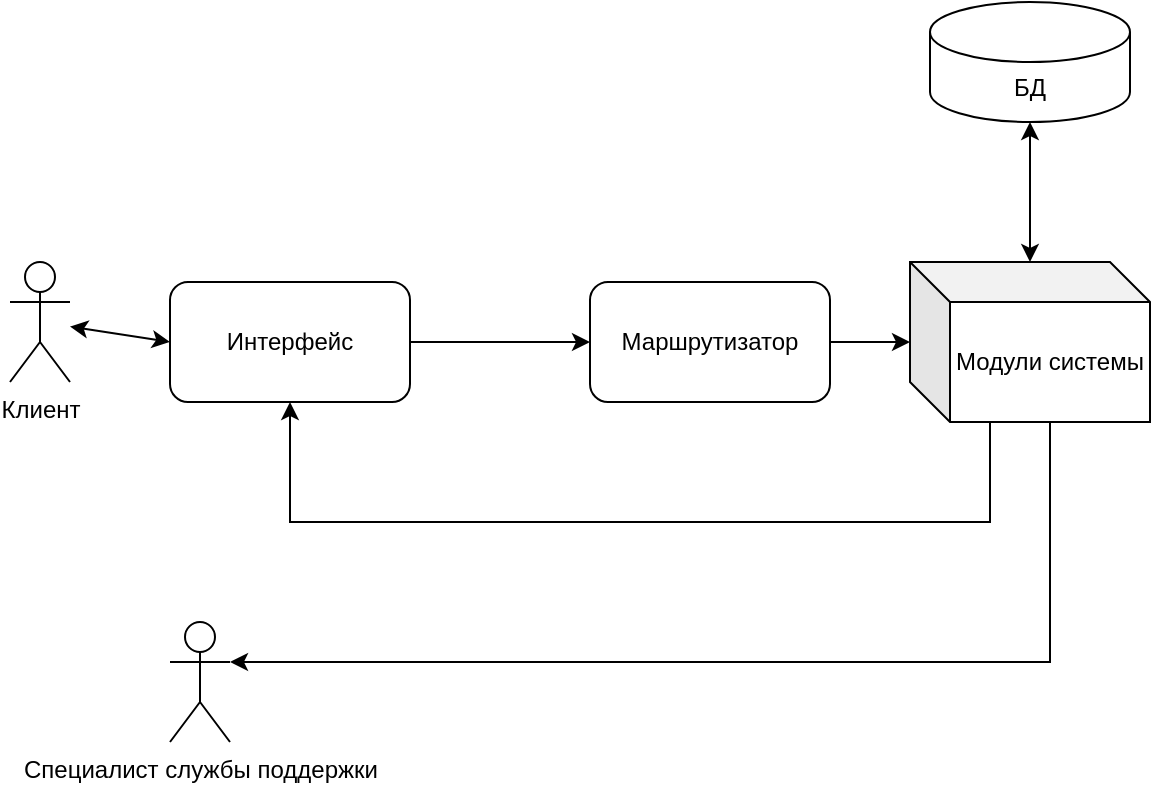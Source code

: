 <mxfile version="14.1.9" type="github" pages="2">
  <diagram id="5ny_hkW94YEiuJy4lOPB" name="Page-1">
    <mxGraphModel dx="873" dy="1730" grid="1" gridSize="10" guides="1" tooltips="1" connect="1" arrows="1" fold="1" page="1" pageScale="1" pageWidth="827" pageHeight="1169" math="0" shadow="0">
      <root>
        <mxCell id="0" />
        <mxCell id="1" parent="0" />
        <mxCell id="7R8sF69MjdFVeZWc7gcs-1" value="Клиент&lt;br&gt;" style="shape=umlActor;verticalLabelPosition=bottom;verticalAlign=top;html=1;outlineConnect=0;" vertex="1" parent="1">
          <mxGeometry x="10" y="100" width="30" height="60" as="geometry" />
        </mxCell>
        <mxCell id="7R8sF69MjdFVeZWc7gcs-2" value="Специалист службы поддержки" style="shape=umlActor;verticalLabelPosition=bottom;verticalAlign=top;html=1;outlineConnect=0;" vertex="1" parent="1">
          <mxGeometry x="90" y="280" width="30" height="60" as="geometry" />
        </mxCell>
        <mxCell id="7R8sF69MjdFVeZWc7gcs-7" style="edgeStyle=orthogonalEdgeStyle;rounded=0;orthogonalLoop=1;jettySize=auto;html=1;exitX=1;exitY=0.5;exitDx=0;exitDy=0;" edge="1" parent="1" source="7R8sF69MjdFVeZWc7gcs-3" target="7R8sF69MjdFVeZWc7gcs-6">
          <mxGeometry relative="1" as="geometry" />
        </mxCell>
        <mxCell id="7R8sF69MjdFVeZWc7gcs-3" value="Маршрутизатор" style="rounded=1;whiteSpace=wrap;html=1;" vertex="1" parent="1">
          <mxGeometry x="300" y="110" width="120" height="60" as="geometry" />
        </mxCell>
        <mxCell id="7R8sF69MjdFVeZWc7gcs-10" style="edgeStyle=orthogonalEdgeStyle;rounded=0;orthogonalLoop=1;jettySize=auto;html=1;exitX=0;exitY=0;exitDx=70;exitDy=80;exitPerimeter=0;entryX=1;entryY=0.333;entryDx=0;entryDy=0;entryPerimeter=0;" edge="1" parent="1" source="7R8sF69MjdFVeZWc7gcs-6" target="7R8sF69MjdFVeZWc7gcs-2">
          <mxGeometry relative="1" as="geometry" />
        </mxCell>
        <mxCell id="7R8sF69MjdFVeZWc7gcs-15" style="edgeStyle=orthogonalEdgeStyle;rounded=0;orthogonalLoop=1;jettySize=auto;html=1;exitX=0;exitY=0;exitDx=20;exitDy=80;exitPerimeter=0;entryX=0.5;entryY=1;entryDx=0;entryDy=0;" edge="1" parent="1" source="7R8sF69MjdFVeZWc7gcs-6" target="7R8sF69MjdFVeZWc7gcs-11">
          <mxGeometry relative="1" as="geometry">
            <Array as="points">
              <mxPoint x="500" y="180" />
              <mxPoint x="500" y="230" />
              <mxPoint x="150" y="230" />
            </Array>
          </mxGeometry>
        </mxCell>
        <mxCell id="7R8sF69MjdFVeZWc7gcs-6" value="Модули системы" style="shape=cube;whiteSpace=wrap;html=1;boundedLbl=1;backgroundOutline=1;darkOpacity=0.05;darkOpacity2=0.1;" vertex="1" parent="1">
          <mxGeometry x="460" y="100" width="120" height="80" as="geometry" />
        </mxCell>
        <mxCell id="7R8sF69MjdFVeZWc7gcs-8" value="БД" style="shape=cylinder3;whiteSpace=wrap;html=1;boundedLbl=1;backgroundOutline=1;size=15;" vertex="1" parent="1">
          <mxGeometry x="470" y="-30" width="100" height="60" as="geometry" />
        </mxCell>
        <mxCell id="7R8sF69MjdFVeZWc7gcs-9" value="" style="endArrow=classic;startArrow=classic;html=1;entryX=0.5;entryY=1;entryDx=0;entryDy=0;entryPerimeter=0;" edge="1" parent="1" source="7R8sF69MjdFVeZWc7gcs-6" target="7R8sF69MjdFVeZWc7gcs-8">
          <mxGeometry width="50" height="50" relative="1" as="geometry">
            <mxPoint x="330" y="260" as="sourcePoint" />
            <mxPoint x="500" y="70" as="targetPoint" />
          </mxGeometry>
        </mxCell>
        <mxCell id="7R8sF69MjdFVeZWc7gcs-12" style="edgeStyle=orthogonalEdgeStyle;rounded=0;orthogonalLoop=1;jettySize=auto;html=1;exitX=1;exitY=0.5;exitDx=0;exitDy=0;" edge="1" parent="1" source="7R8sF69MjdFVeZWc7gcs-11" target="7R8sF69MjdFVeZWc7gcs-3">
          <mxGeometry relative="1" as="geometry" />
        </mxCell>
        <mxCell id="7R8sF69MjdFVeZWc7gcs-11" value="Интерфейс" style="rounded=1;whiteSpace=wrap;html=1;" vertex="1" parent="1">
          <mxGeometry x="90" y="110" width="120" height="60" as="geometry" />
        </mxCell>
        <mxCell id="7R8sF69MjdFVeZWc7gcs-14" value="" style="endArrow=classic;startArrow=classic;html=1;entryX=0;entryY=0.5;entryDx=0;entryDy=0;" edge="1" parent="1" source="7R8sF69MjdFVeZWc7gcs-1" target="7R8sF69MjdFVeZWc7gcs-11">
          <mxGeometry width="50" height="50" relative="1" as="geometry">
            <mxPoint x="330" y="260" as="sourcePoint" />
            <mxPoint x="380" y="210" as="targetPoint" />
          </mxGeometry>
        </mxCell>
      </root>
    </mxGraphModel>
  </diagram>
  <diagram id="InG_dG1mK5OQ_xZbI4cQ" name="Page-2">
    <mxGraphModel dx="1484" dy="954" grid="1" gridSize="10" guides="1" tooltips="1" connect="1" arrows="1" fold="1" page="1" pageScale="1" pageWidth="827" pageHeight="1169" math="0" shadow="0">
      <root>
        <mxCell id="uuokkJOY7Ae6FM4cX52a-0" />
        <mxCell id="uuokkJOY7Ae6FM4cX52a-1" parent="uuokkJOY7Ae6FM4cX52a-0" />
        <mxCell id="uuokkJOY7Ae6FM4cX52a-4" style="edgeStyle=orthogonalEdgeStyle;rounded=0;orthogonalLoop=1;jettySize=auto;html=1;exitX=0.5;exitY=0.5;exitDx=0;exitDy=0;exitPerimeter=0;entryX=0;entryY=0.5;entryDx=0;entryDy=0;" edge="1" parent="uuokkJOY7Ae6FM4cX52a-1" source="uuokkJOY7Ae6FM4cX52a-2" target="uuokkJOY7Ae6FM4cX52a-3">
          <mxGeometry relative="1" as="geometry" />
        </mxCell>
        <mxCell id="uuokkJOY7Ae6FM4cX52a-15" style="edgeStyle=orthogonalEdgeStyle;rounded=0;orthogonalLoop=1;jettySize=auto;html=1;exitX=0.5;exitY=0.5;exitDx=0;exitDy=0;exitPerimeter=0;entryX=0;entryY=0.5;entryDx=0;entryDy=0;" edge="1" parent="uuokkJOY7Ae6FM4cX52a-1" source="uuokkJOY7Ae6FM4cX52a-2" target="uuokkJOY7Ae6FM4cX52a-14">
          <mxGeometry relative="1" as="geometry" />
        </mxCell>
        <mxCell id="uuokkJOY7Ae6FM4cX52a-33" style="edgeStyle=orthogonalEdgeStyle;rounded=0;orthogonalLoop=1;jettySize=auto;html=1;exitX=0.5;exitY=0.5;exitDx=0;exitDy=0;exitPerimeter=0;entryX=0;entryY=0.5;entryDx=0;entryDy=0;" edge="1" parent="uuokkJOY7Ae6FM4cX52a-1" source="uuokkJOY7Ae6FM4cX52a-2" target="uuokkJOY7Ae6FM4cX52a-32">
          <mxGeometry relative="1" as="geometry">
            <mxPoint x="320" y="690" as="targetPoint" />
            <Array as="points">
              <mxPoint x="170" y="190" />
              <mxPoint x="170" y="685" />
            </Array>
          </mxGeometry>
        </mxCell>
        <mxCell id="uuokkJOY7Ae6FM4cX52a-2" value="Клиент&amp;nbsp;" style="shape=umlActor;verticalLabelPosition=bottom;verticalAlign=top;html=1;outlineConnect=0;" vertex="1" parent="uuokkJOY7Ae6FM4cX52a-1">
          <mxGeometry x="40" y="160" width="30" height="60" as="geometry" />
        </mxCell>
        <mxCell id="uuokkJOY7Ae6FM4cX52a-3" value="Подключение интернета" style="ellipse;whiteSpace=wrap;html=1;" vertex="1" parent="uuokkJOY7Ae6FM4cX52a-1">
          <mxGeometry x="260" y="80" width="120" height="40" as="geometry" />
        </mxCell>
        <mxCell id="uuokkJOY7Ae6FM4cX52a-5" value="Модуль&amp;nbsp; &quot;Подключение интернета&quot;" style="text;html=1;strokeColor=none;fillColor=none;align=center;verticalAlign=middle;whiteSpace=wrap;rounded=0;" vertex="1" parent="uuokkJOY7Ae6FM4cX52a-1">
          <mxGeometry x="250" y="40" width="250" height="20" as="geometry" />
        </mxCell>
        <mxCell id="uuokkJOY7Ae6FM4cX52a-26" style="rounded=0;orthogonalLoop=1;jettySize=auto;html=1;exitX=0;exitY=0.5;exitDx=0;exitDy=0;" edge="1" parent="uuokkJOY7Ae6FM4cX52a-1" source="uuokkJOY7Ae6FM4cX52a-6">
          <mxGeometry relative="1" as="geometry">
            <mxPoint x="380" y="100" as="targetPoint" />
          </mxGeometry>
        </mxCell>
        <mxCell id="uuokkJOY7Ae6FM4cX52a-6" value="Запрос ФИО" style="ellipse;whiteSpace=wrap;html=1;" vertex="1" parent="uuokkJOY7Ae6FM4cX52a-1">
          <mxGeometry x="425" y="70" width="70" height="30" as="geometry" />
        </mxCell>
        <mxCell id="uuokkJOY7Ae6FM4cX52a-25" style="rounded=0;orthogonalLoop=1;jettySize=auto;html=1;exitX=0;exitY=0.5;exitDx=0;exitDy=0;entryX=1;entryY=0.5;entryDx=0;entryDy=0;" edge="1" parent="uuokkJOY7Ae6FM4cX52a-1" source="uuokkJOY7Ae6FM4cX52a-7" target="uuokkJOY7Ae6FM4cX52a-3">
          <mxGeometry relative="1" as="geometry" />
        </mxCell>
        <mxCell id="uuokkJOY7Ae6FM4cX52a-7" value="Запрос телефона" style="ellipse;whiteSpace=wrap;html=1;" vertex="1" parent="uuokkJOY7Ae6FM4cX52a-1">
          <mxGeometry x="415" y="130" width="80" height="30" as="geometry" />
        </mxCell>
        <mxCell id="uuokkJOY7Ae6FM4cX52a-8" value="&amp;lt;&amp;lt;include&amp;gt;&amp;gt;" style="html=1;verticalAlign=bottom;labelBackgroundColor=none;endArrow=open;endFill=0;dashed=1;exitX=0;exitY=0.5;exitDx=0;exitDy=0;entryX=1;entryY=0.5;entryDx=0;entryDy=0;" edge="1" parent="uuokkJOY7Ae6FM4cX52a-1" source="uuokkJOY7Ae6FM4cX52a-24" target="uuokkJOY7Ae6FM4cX52a-6">
          <mxGeometry width="160" relative="1" as="geometry">
            <mxPoint x="320" y="260" as="sourcePoint" />
            <mxPoint x="480" y="260" as="targetPoint" />
          </mxGeometry>
        </mxCell>
        <mxCell id="uuokkJOY7Ae6FM4cX52a-9" value="&amp;lt;&amp;lt;include&amp;gt;&amp;gt;" style="html=1;verticalAlign=bottom;labelBackgroundColor=none;endArrow=open;endFill=0;dashed=1;exitX=0;exitY=0.5;exitDx=0;exitDy=0;entryX=1;entryY=0.5;entryDx=0;entryDy=0;" edge="1" parent="uuokkJOY7Ae6FM4cX52a-1" source="uuokkJOY7Ae6FM4cX52a-24" target="uuokkJOY7Ae6FM4cX52a-7">
          <mxGeometry width="160" relative="1" as="geometry">
            <mxPoint x="320" y="260" as="sourcePoint" />
            <mxPoint x="480" y="260" as="targetPoint" />
          </mxGeometry>
        </mxCell>
        <mxCell id="uuokkJOY7Ae6FM4cX52a-10" value="Создание заявки на выезд специалиста" style="ellipse;whiteSpace=wrap;html=1;" vertex="1" parent="uuokkJOY7Ae6FM4cX52a-1">
          <mxGeometry x="545" y="200" width="90" height="60" as="geometry" />
        </mxCell>
        <mxCell id="uuokkJOY7Ae6FM4cX52a-11" value="Проверка наличия клинента" style="ellipse;whiteSpace=wrap;html=1;" vertex="1" parent="uuokkJOY7Ae6FM4cX52a-1">
          <mxGeometry x="460" y="170" width="85" height="50" as="geometry" />
        </mxCell>
        <mxCell id="uuokkJOY7Ae6FM4cX52a-12" value="Создание клиента" style="ellipse;whiteSpace=wrap;html=1;direction=south;" vertex="1" parent="uuokkJOY7Ae6FM4cX52a-1">
          <mxGeometry x="590" y="150" width="70" height="30" as="geometry" />
        </mxCell>
        <mxCell id="uuokkJOY7Ae6FM4cX52a-13" value="&amp;lt;&amp;lt;extend&amp;gt;&amp;gt;" style="html=1;verticalAlign=bottom;labelBackgroundColor=none;endArrow=open;endFill=0;dashed=1;exitX=0.5;exitY=1;exitDx=0;exitDy=0;entryX=1;entryY=0.5;entryDx=0;entryDy=0;" edge="1" parent="uuokkJOY7Ae6FM4cX52a-1" source="uuokkJOY7Ae6FM4cX52a-12" target="uuokkJOY7Ae6FM4cX52a-11">
          <mxGeometry width="160" relative="1" as="geometry">
            <mxPoint x="400" y="240" as="sourcePoint" />
            <mxPoint x="560" y="240" as="targetPoint" />
          </mxGeometry>
        </mxCell>
        <mxCell id="uuokkJOY7Ae6FM4cX52a-14" value="Запрос баланса на счете" style="ellipse;whiteSpace=wrap;html=1;" vertex="1" parent="uuokkJOY7Ae6FM4cX52a-1">
          <mxGeometry x="265" y="360" width="110" height="40" as="geometry" />
        </mxCell>
        <mxCell id="uuokkJOY7Ae6FM4cX52a-16" value="Модуль &quot;Запрос баланса на счете&quot;" style="text;html=1;strokeColor=none;fillColor=none;align=center;verticalAlign=middle;whiteSpace=wrap;rounded=0;" vertex="1" parent="uuokkJOY7Ae6FM4cX52a-1">
          <mxGeometry x="255" y="300" width="240" height="20" as="geometry" />
        </mxCell>
        <mxCell id="uuokkJOY7Ae6FM4cX52a-28" style="edgeStyle=none;rounded=0;orthogonalLoop=1;jettySize=auto;html=1;exitX=0;exitY=0.5;exitDx=0;exitDy=0;entryX=1;entryY=0.5;entryDx=0;entryDy=0;" edge="1" parent="uuokkJOY7Ae6FM4cX52a-1" source="uuokkJOY7Ae6FM4cX52a-17" target="uuokkJOY7Ae6FM4cX52a-14">
          <mxGeometry relative="1" as="geometry" />
        </mxCell>
        <mxCell id="uuokkJOY7Ae6FM4cX52a-17" value="Запрос номера договора" style="ellipse;whiteSpace=wrap;html=1;" vertex="1" parent="uuokkJOY7Ae6FM4cX52a-1">
          <mxGeometry x="413" y="390" width="87" height="50" as="geometry" />
        </mxCell>
        <mxCell id="uuokkJOY7Ae6FM4cX52a-18" value="&amp;lt;&amp;lt;extend&amp;gt;&amp;gt;" style="html=1;verticalAlign=bottom;labelBackgroundColor=none;endArrow=open;endFill=0;dashed=1;" edge="1" parent="uuokkJOY7Ae6FM4cX52a-1">
          <mxGeometry width="160" relative="1" as="geometry">
            <mxPoint x="400" y="330" as="sourcePoint" />
            <mxPoint x="560" y="330" as="targetPoint" />
          </mxGeometry>
        </mxCell>
        <mxCell id="uuokkJOY7Ae6FM4cX52a-19" value="&amp;lt;&amp;lt;extend&amp;gt;&amp;gt;" style="html=1;verticalAlign=bottom;labelBackgroundColor=none;endArrow=open;endFill=0;dashed=1;" edge="1" parent="uuokkJOY7Ae6FM4cX52a-1">
          <mxGeometry width="160" relative="1" as="geometry">
            <mxPoint x="400" y="330" as="sourcePoint" />
            <mxPoint x="560" y="330" as="targetPoint" />
          </mxGeometry>
        </mxCell>
        <mxCell id="uuokkJOY7Ae6FM4cX52a-20" value="&amp;lt;&amp;lt;include&amp;gt;&amp;gt;" style="html=1;verticalAlign=bottom;labelBackgroundColor=none;endArrow=open;endFill=0;dashed=1;exitX=0;exitY=0.5;exitDx=0;exitDy=0;entryX=1;entryY=0.5;entryDx=0;entryDy=0;" edge="1" parent="uuokkJOY7Ae6FM4cX52a-1" source="uuokkJOY7Ae6FM4cX52a-24" target="uuokkJOY7Ae6FM4cX52a-17">
          <mxGeometry width="160" relative="1" as="geometry">
            <mxPoint x="320" y="520" as="sourcePoint" />
            <mxPoint x="480" y="520" as="targetPoint" />
          </mxGeometry>
        </mxCell>
        <mxCell id="uuokkJOY7Ae6FM4cX52a-21" value="&amp;lt;&amp;lt;include&amp;gt;&amp;gt;" style="html=1;verticalAlign=bottom;labelBackgroundColor=none;endArrow=open;endFill=0;dashed=1;entryX=1;entryY=0.5;entryDx=0;entryDy=0;exitX=0;exitY=0.5;exitDx=0;exitDy=0;" edge="1" parent="uuokkJOY7Ae6FM4cX52a-1" source="uuokkJOY7Ae6FM4cX52a-29" target="uuokkJOY7Ae6FM4cX52a-30">
          <mxGeometry width="160" relative="1" as="geometry">
            <mxPoint x="350" y="560" as="sourcePoint" />
            <mxPoint x="510" y="560" as="targetPoint" />
          </mxGeometry>
        </mxCell>
        <mxCell id="uuokkJOY7Ae6FM4cX52a-23" value="Проверка наличия договора" style="ellipse;whiteSpace=wrap;html=1;" vertex="1" parent="uuokkJOY7Ae6FM4cX52a-1">
          <mxGeometry x="585" y="390" width="80" height="55" as="geometry" />
        </mxCell>
        <mxCell id="uuokkJOY7Ae6FM4cX52a-24" value="Запрос данных" style="ellipse;whiteSpace=wrap;html=1;" vertex="1" parent="uuokkJOY7Ae6FM4cX52a-1">
          <mxGeometry x="910" y="105" width="120" height="80" as="geometry" />
        </mxCell>
        <mxCell id="uuokkJOY7Ae6FM4cX52a-29" value="Расчет остатка" style="ellipse;whiteSpace=wrap;html=1;" vertex="1" parent="uuokkJOY7Ae6FM4cX52a-1">
          <mxGeometry x="555" y="460" width="70" height="30" as="geometry" />
        </mxCell>
        <mxCell id="uuokkJOY7Ae6FM4cX52a-31" style="edgeStyle=none;rounded=0;orthogonalLoop=1;jettySize=auto;html=1;exitX=0;exitY=0.5;exitDx=0;exitDy=0;" edge="1" parent="uuokkJOY7Ae6FM4cX52a-1" source="uuokkJOY7Ae6FM4cX52a-30" target="uuokkJOY7Ae6FM4cX52a-14">
          <mxGeometry relative="1" as="geometry" />
        </mxCell>
        <mxCell id="uuokkJOY7Ae6FM4cX52a-30" value="Возврат остатки с помощью синтезированной речи" style="ellipse;whiteSpace=wrap;html=1;" vertex="1" parent="uuokkJOY7Ae6FM4cX52a-1">
          <mxGeometry x="354" y="480" width="120" height="70" as="geometry" />
        </mxCell>
        <mxCell id="uuokkJOY7Ae6FM4cX52a-32" value="Технические неполадки" style="ellipse;whiteSpace=wrap;html=1;" vertex="1" parent="uuokkJOY7Ae6FM4cX52a-1">
          <mxGeometry x="210" y="660" width="85" height="50" as="geometry" />
        </mxCell>
        <mxCell id="uuokkJOY7Ae6FM4cX52a-36" style="edgeStyle=orthogonalEdgeStyle;rounded=0;orthogonalLoop=1;jettySize=auto;html=1;exitX=0;exitY=0.5;exitDx=0;exitDy=0;" edge="1" parent="uuokkJOY7Ae6FM4cX52a-1" source="uuokkJOY7Ae6FM4cX52a-34" target="uuokkJOY7Ae6FM4cX52a-32">
          <mxGeometry relative="1" as="geometry" />
        </mxCell>
        <mxCell id="uuokkJOY7Ae6FM4cX52a-34" value="Запрос номера договора" style="ellipse;whiteSpace=wrap;html=1;" vertex="1" parent="uuokkJOY7Ae6FM4cX52a-1">
          <mxGeometry x="375" y="660" width="87" height="50" as="geometry" />
        </mxCell>
        <mxCell id="uuokkJOY7Ae6FM4cX52a-35" value="&amp;lt;&amp;lt;include&amp;gt;&amp;gt;" style="html=1;verticalAlign=bottom;labelBackgroundColor=none;endArrow=open;endFill=0;dashed=1;exitX=0;exitY=0.5;exitDx=0;exitDy=0;entryX=1;entryY=0.5;entryDx=0;entryDy=0;edgeStyle=orthogonalEdgeStyle;" edge="1" parent="uuokkJOY7Ae6FM4cX52a-1" source="uuokkJOY7Ae6FM4cX52a-24" target="uuokkJOY7Ae6FM4cX52a-34">
          <mxGeometry width="160" relative="1" as="geometry">
            <mxPoint x="920.0" y="155" as="sourcePoint" />
            <mxPoint x="510" y="425" as="targetPoint" />
            <Array as="points">
              <mxPoint x="910" y="685" />
            </Array>
          </mxGeometry>
        </mxCell>
        <mxCell id="uuokkJOY7Ae6FM4cX52a-37" value="Проверка наличия договора" style="ellipse;whiteSpace=wrap;html=1;" vertex="1" parent="uuokkJOY7Ae6FM4cX52a-1">
          <mxGeometry x="462" y="720" width="80" height="55" as="geometry" />
        </mxCell>
        <mxCell id="uuokkJOY7Ae6FM4cX52a-38" value="Модуль &quot;Технические неполадки&quot;" style="text;html=1;strokeColor=none;fillColor=none;align=center;verticalAlign=middle;whiteSpace=wrap;rounded=0;" vertex="1" parent="uuokkJOY7Ae6FM4cX52a-1">
          <mxGeometry x="265" y="585" width="230" height="20" as="geometry" />
        </mxCell>
        <mxCell id="uuokkJOY7Ae6FM4cX52a-39" value="&amp;lt;&amp;lt;include&amp;gt;&amp;gt;" style="html=1;verticalAlign=bottom;labelBackgroundColor=none;endArrow=open;endFill=0;dashed=1;exitX=1;exitY=1;exitDx=0;exitDy=0;entryX=0;entryY=0.5;entryDx=0;entryDy=0;" edge="1" parent="uuokkJOY7Ae6FM4cX52a-1" source="uuokkJOY7Ae6FM4cX52a-17" target="uuokkJOY7Ae6FM4cX52a-23">
          <mxGeometry width="160" relative="1" as="geometry">
            <mxPoint x="920.0" y="155" as="sourcePoint" />
            <mxPoint x="505" y="95" as="targetPoint" />
          </mxGeometry>
        </mxCell>
        <mxCell id="uuokkJOY7Ae6FM4cX52a-40" value="&amp;lt;&amp;lt;include&amp;gt;&amp;gt;" style="html=1;verticalAlign=bottom;labelBackgroundColor=none;endArrow=open;endFill=0;dashed=1;exitX=1;exitY=1;exitDx=0;exitDy=0;entryX=0;entryY=0.5;entryDx=0;entryDy=0;" edge="1" parent="uuokkJOY7Ae6FM4cX52a-1" source="uuokkJOY7Ae6FM4cX52a-34" target="uuokkJOY7Ae6FM4cX52a-37">
          <mxGeometry width="160" relative="1" as="geometry">
            <mxPoint x="460" y="550" as="sourcePoint" />
            <mxPoint x="620" y="550" as="targetPoint" />
          </mxGeometry>
        </mxCell>
        <mxCell id="uuokkJOY7Ae6FM4cX52a-41" value="Маршрутизация в службу поддержки" style="ellipse;whiteSpace=wrap;html=1;" vertex="1" parent="uuokkJOY7Ae6FM4cX52a-1">
          <mxGeometry x="565" y="710" width="120" height="60" as="geometry" />
        </mxCell>
      </root>
    </mxGraphModel>
  </diagram>
</mxfile>
